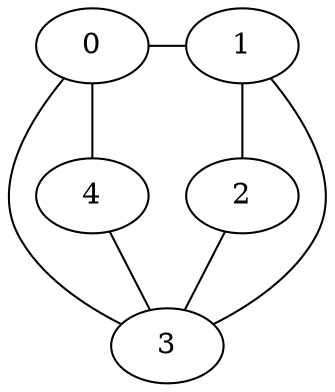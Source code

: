 graph {
    0 -- 1
    1 -- 2
    2 -- 3
    3 -- 4
    4 -- 0
    0 -- 3
    1 -- 3

    { rank="same"; 0 1 }
    { rank="same"; 4 2 }
    { rank="max"; 3 }
}
